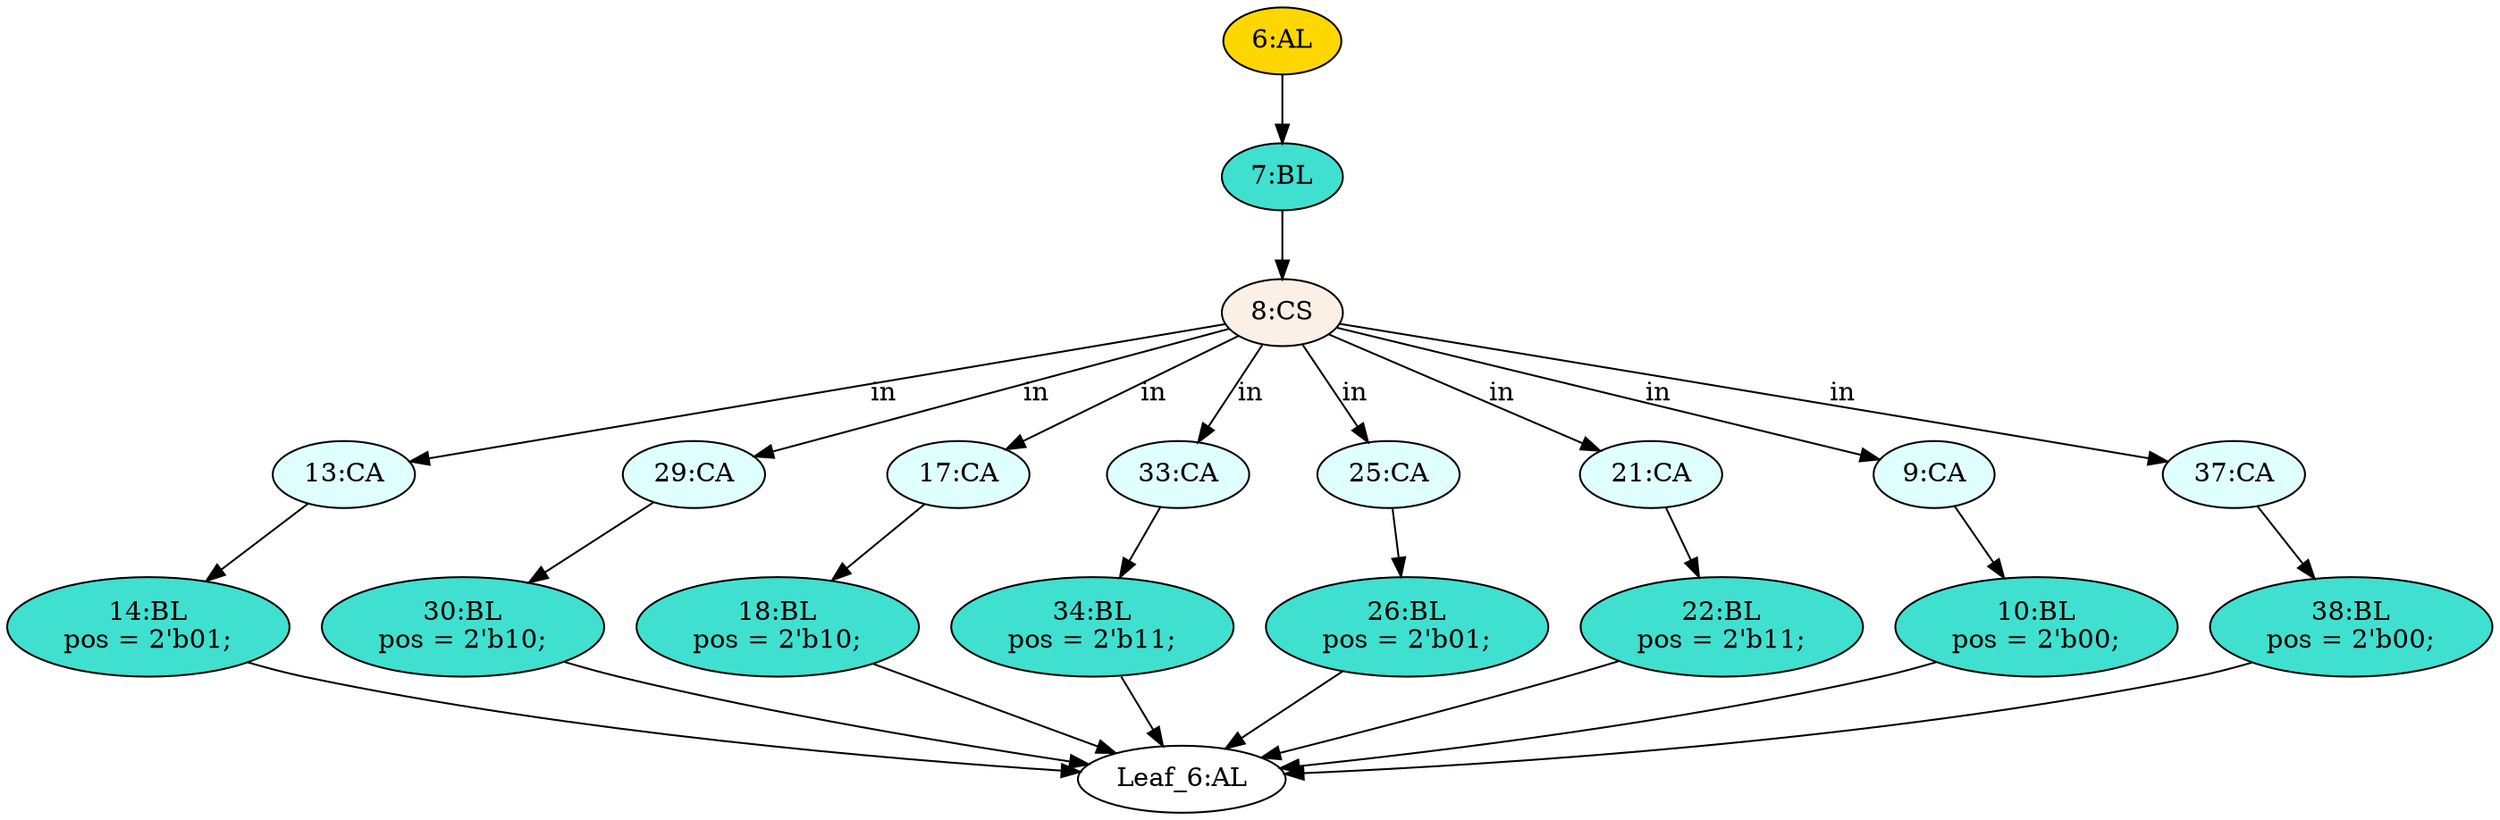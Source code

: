 strict digraph "" {
	node [label="\N"];
	"13:CA"	[ast="<pyverilog.vparser.ast.Case object at 0x7f3d4df172d0>",
		fillcolor=lightcyan,
		label="13:CA",
		statements="[]",
		style=filled,
		typ=Case];
	"14:BL"	[ast="<pyverilog.vparser.ast.Block object at 0x7f3d4df17410>",
		fillcolor=turquoise,
		label="14:BL
pos = 2'b01;",
		statements="[<pyverilog.vparser.ast.BlockingSubstitution object at 0x7f3d4df17450>]",
		style=filled,
		typ=Block];
	"13:CA" -> "14:BL"	[cond="[]",
		lineno=None];
	"Leaf_6:AL"	[def_var="['pos']",
		label="Leaf_6:AL"];
	"14:BL" -> "Leaf_6:AL"	[cond="[]",
		lineno=None];
	"29:CA"	[ast="<pyverilog.vparser.ast.Case object at 0x7f3d4df25290>",
		fillcolor=lightcyan,
		label="29:CA",
		statements="[]",
		style=filled,
		typ=Case];
	"30:BL"	[ast="<pyverilog.vparser.ast.Block object at 0x7f3d4df25310>",
		fillcolor=turquoise,
		label="30:BL
pos = 2'b10;",
		statements="[<pyverilog.vparser.ast.BlockingSubstitution object at 0x7f3d4df25350>]",
		style=filled,
		typ=Block];
	"29:CA" -> "30:BL"	[cond="[]",
		lineno=None];
	"17:CA"	[ast="<pyverilog.vparser.ast.Case object at 0x7f3d4df17790>",
		fillcolor=lightcyan,
		label="17:CA",
		statements="[]",
		style=filled,
		typ=Case];
	"18:BL"	[ast="<pyverilog.vparser.ast.Block object at 0x7f3d4df17810>",
		fillcolor=turquoise,
		label="18:BL
pos = 2'b10;",
		statements="[<pyverilog.vparser.ast.BlockingSubstitution object at 0x7f3d4df17850>]",
		style=filled,
		typ=Block];
	"17:CA" -> "18:BL"	[cond="[]",
		lineno=None];
	"8:CS"	[ast="<pyverilog.vparser.ast.CaseStatement object at 0x7f3d4df17a10>",
		fillcolor=linen,
		label="8:CS",
		statements="[]",
		style=filled,
		typ=CaseStatement];
	"8:CS" -> "13:CA"	[cond="['in']",
		label=in,
		lineno=8];
	"8:CS" -> "29:CA"	[cond="['in']",
		label=in,
		lineno=8];
	"8:CS" -> "17:CA"	[cond="['in']",
		label=in,
		lineno=8];
	"33:CA"	[ast="<pyverilog.vparser.ast.Case object at 0x7f3d4df25510>",
		fillcolor=lightcyan,
		label="33:CA",
		statements="[]",
		style=filled,
		typ=Case];
	"8:CS" -> "33:CA"	[cond="['in']",
		label=in,
		lineno=8];
	"25:CA"	[ast="<pyverilog.vparser.ast.Case object at 0x7f3d4df17fd0>",
		fillcolor=lightcyan,
		label="25:CA",
		statements="[]",
		style=filled,
		typ=Case];
	"8:CS" -> "25:CA"	[cond="['in']",
		label=in,
		lineno=8];
	"21:CA"	[ast="<pyverilog.vparser.ast.Case object at 0x7f3d4df17d50>",
		fillcolor=lightcyan,
		label="21:CA",
		statements="[]",
		style=filled,
		typ=Case];
	"8:CS" -> "21:CA"	[cond="['in']",
		label=in,
		lineno=8];
	"9:CA"	[ast="<pyverilog.vparser.ast.Case object at 0x7f3d4df17ad0>",
		fillcolor=lightcyan,
		label="9:CA",
		statements="[]",
		style=filled,
		typ=Case];
	"8:CS" -> "9:CA"	[cond="['in']",
		label=in,
		lineno=8];
	"37:CA"	[ast="<pyverilog.vparser.ast.Case object at 0x7f3d4df255d0>",
		fillcolor=lightcyan,
		label="37:CA",
		statements="[]",
		style=filled,
		typ=Case];
	"8:CS" -> "37:CA"	[cond="['in']",
		label=in,
		lineno=8];
	"34:BL"	[ast="<pyverilog.vparser.ast.Block object at 0x7f3d4df17710>",
		fillcolor=turquoise,
		label="34:BL
pos = 2'b11;",
		statements="[<pyverilog.vparser.ast.BlockingSubstitution object at 0x7f3d4df175d0>]",
		style=filled,
		typ=Block];
	"33:CA" -> "34:BL"	[cond="[]",
		lineno=None];
	"26:BL"	[ast="<pyverilog.vparser.ast.Block object at 0x7f3d4df25090>",
		fillcolor=turquoise,
		label="26:BL
pos = 2'b01;",
		statements="[<pyverilog.vparser.ast.BlockingSubstitution object at 0x7f3d4df250d0>]",
		style=filled,
		typ=Block];
	"25:CA" -> "26:BL"	[cond="[]",
		lineno=None];
	"26:BL" -> "Leaf_6:AL"	[cond="[]",
		lineno=None];
	"22:BL"	[ast="<pyverilog.vparser.ast.Block object at 0x7f3d4df17dd0>",
		fillcolor=turquoise,
		label="22:BL
pos = 2'b11;",
		statements="[<pyverilog.vparser.ast.BlockingSubstitution object at 0x7f3d4df17e10>]",
		style=filled,
		typ=Block];
	"21:CA" -> "22:BL"	[cond="[]",
		lineno=None];
	"18:BL" -> "Leaf_6:AL"	[cond="[]",
		lineno=None];
	"38:BL"	[ast="<pyverilog.vparser.ast.Block object at 0x7f3d4df25650>",
		fillcolor=turquoise,
		label="38:BL
pos = 2'b00;",
		statements="[<pyverilog.vparser.ast.BlockingSubstitution object at 0x7f3d4df25690>]",
		style=filled,
		typ=Block];
	"38:BL" -> "Leaf_6:AL"	[cond="[]",
		lineno=None];
	"6:AL"	[ast="<pyverilog.vparser.ast.Always object at 0x7f3d4df25890>",
		clk_sens=False,
		fillcolor=gold,
		label="6:AL",
		sens="[]",
		statements="[]",
		style=filled,
		typ=Always,
		use_var="['in']"];
	"7:BL"	[ast="<pyverilog.vparser.ast.Block object at 0x7f3d4df25910>",
		fillcolor=turquoise,
		label="7:BL",
		statements="[]",
		style=filled,
		typ=Block];
	"6:AL" -> "7:BL"	[cond="[]",
		lineno=None];
	"10:BL"	[ast="<pyverilog.vparser.ast.Block object at 0x7f3d4df17b50>",
		fillcolor=turquoise,
		label="10:BL
pos = 2'b00;",
		statements="[<pyverilog.vparser.ast.BlockingSubstitution object at 0x7f3d4df17b90>]",
		style=filled,
		typ=Block];
	"9:CA" -> "10:BL"	[cond="[]",
		lineno=None];
	"34:BL" -> "Leaf_6:AL"	[cond="[]",
		lineno=None];
	"22:BL" -> "Leaf_6:AL"	[cond="[]",
		lineno=None];
	"10:BL" -> "Leaf_6:AL"	[cond="[]",
		lineno=None];
	"37:CA" -> "38:BL"	[cond="[]",
		lineno=None];
	"30:BL" -> "Leaf_6:AL"	[cond="[]",
		lineno=None];
	"7:BL" -> "8:CS"	[cond="[]",
		lineno=None];
}
